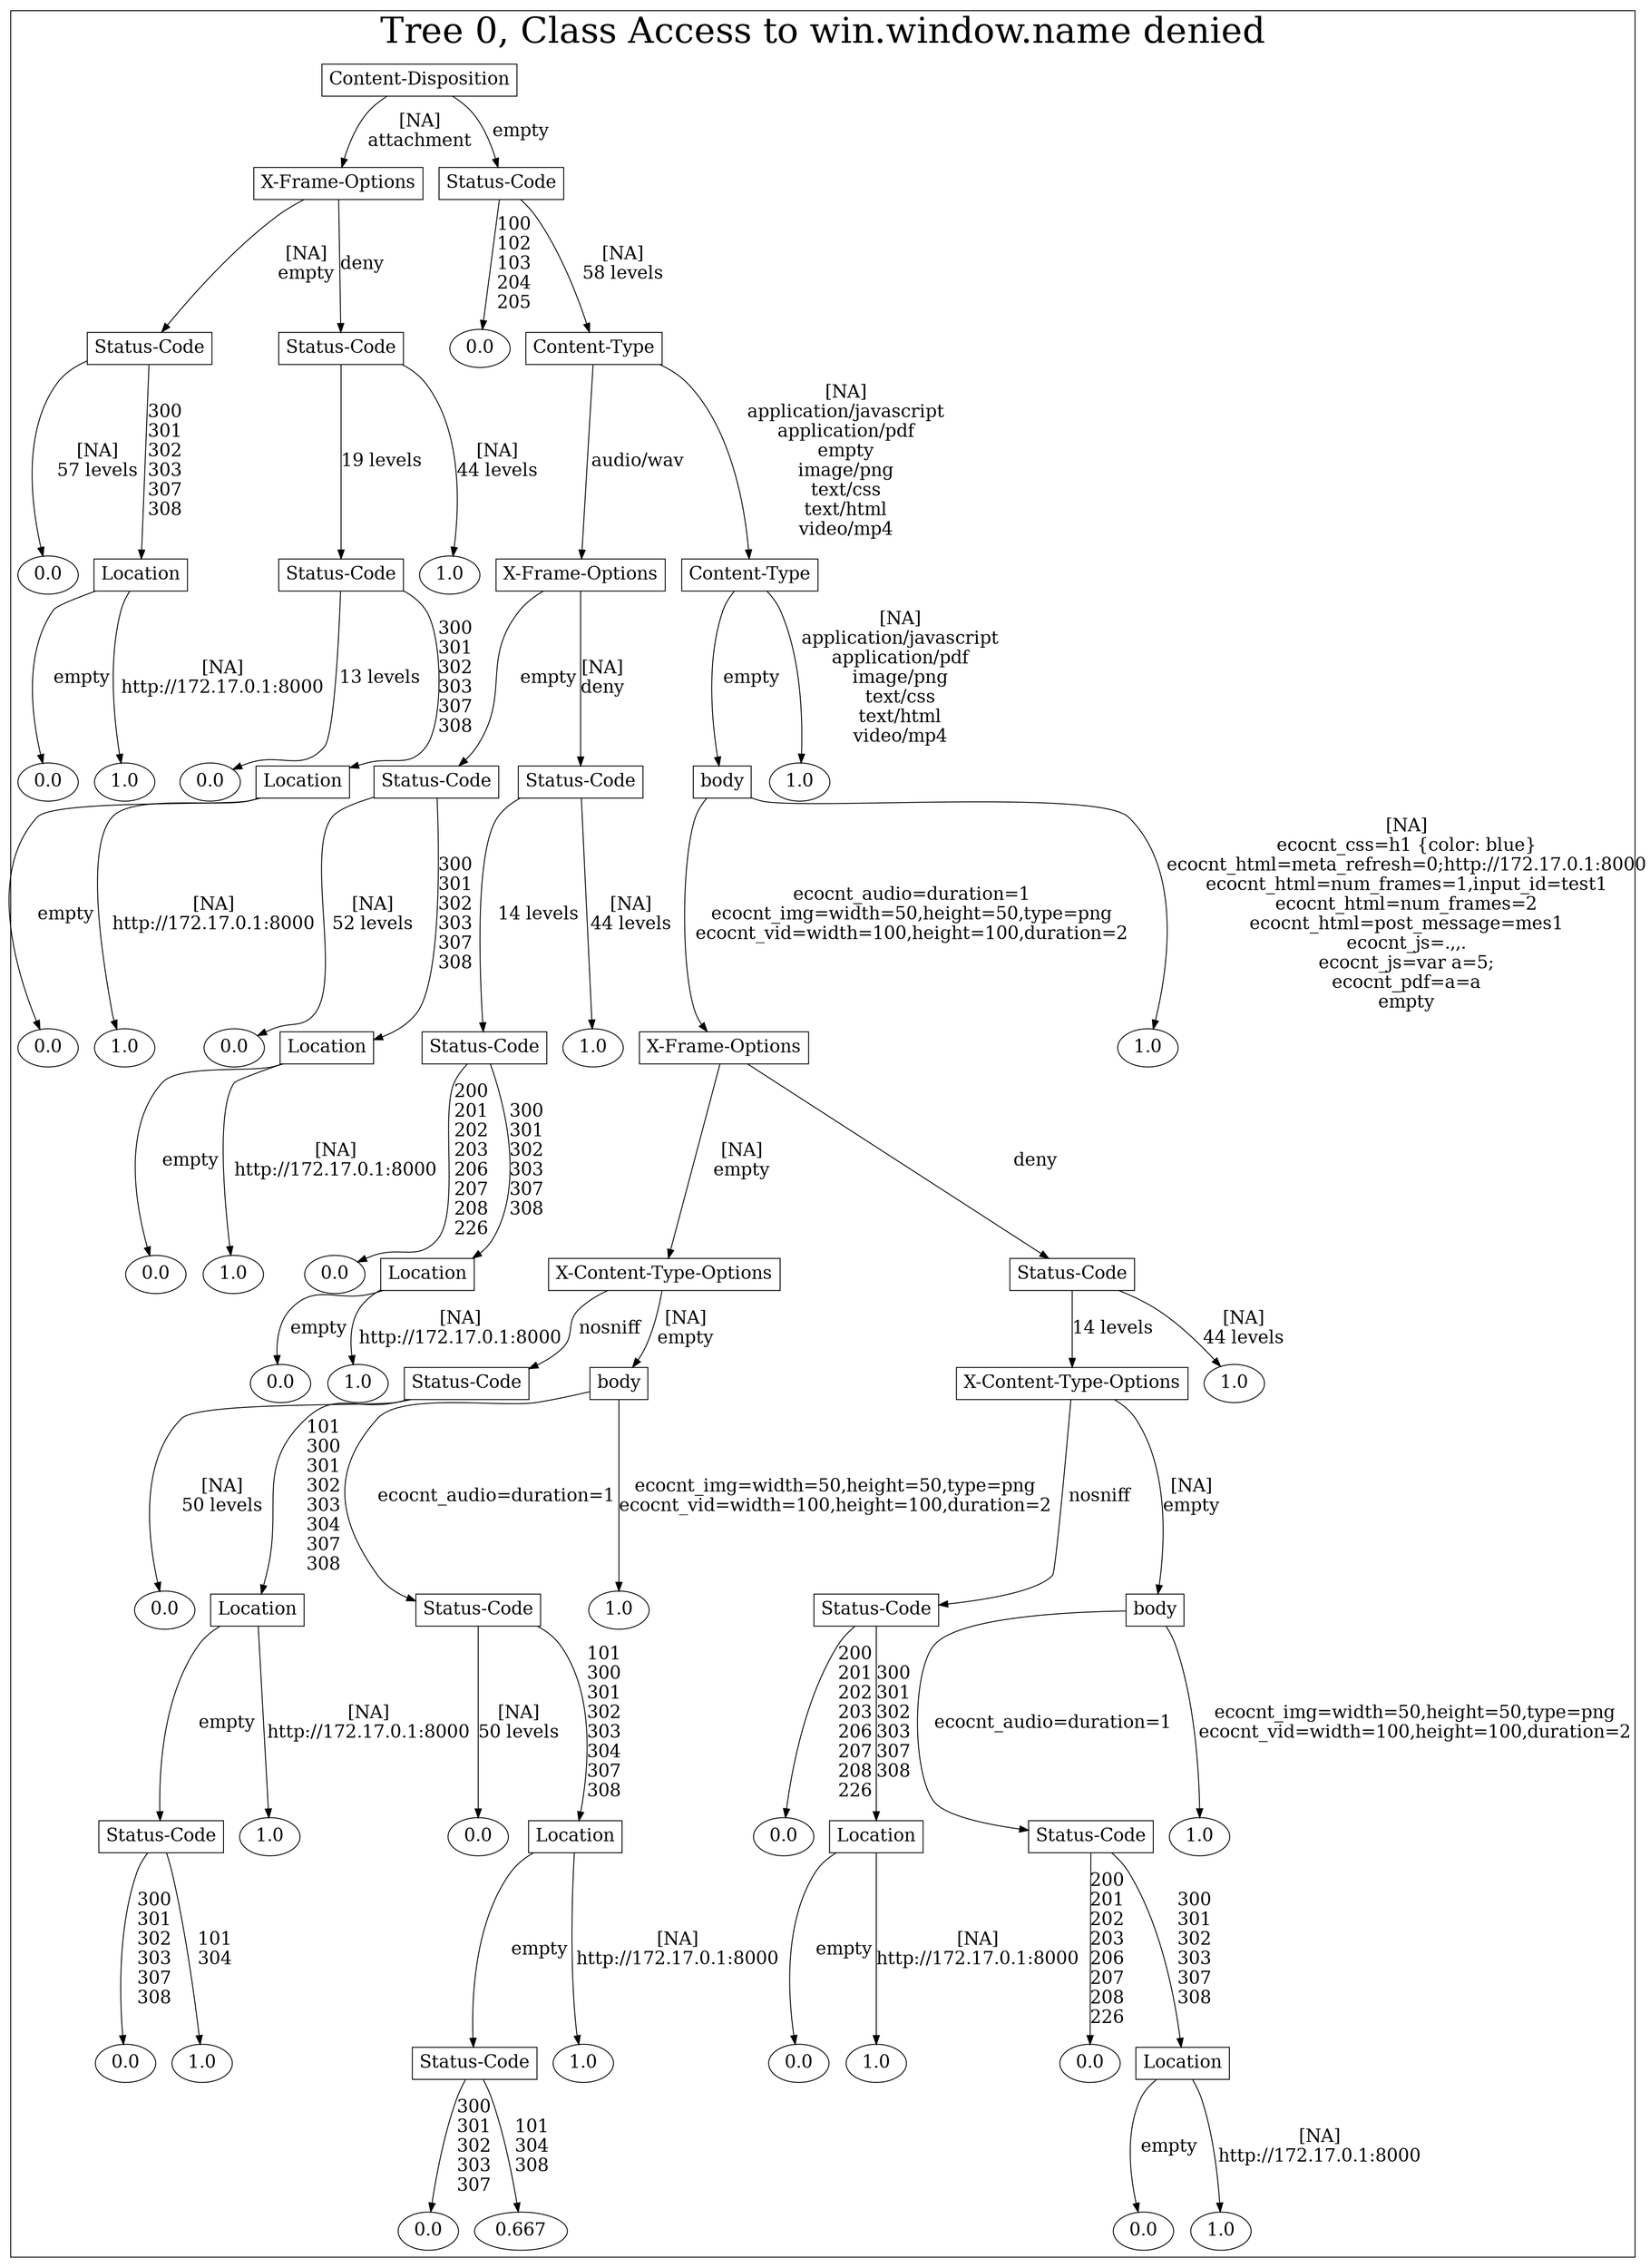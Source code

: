 /*
Generated by:
    http://https://github.com/h2oai/h2o-3/tree/master/h2o-genmodel/src/main/java/hex/genmodel/tools/PrintMojo.java
*/

/*
On a mac:

$ brew install graphviz
$ dot -Tpng file.gv -o file.png
$ open file.png
*/

digraph G {

subgraph cluster_0 {
/* Nodes */

/* Level 0 */
{
"SG_0_Node_0" [shape=box, fontsize=20, label="Content-Disposition"]
}

/* Level 1 */
{
"SG_0_Node_1" [shape=box, fontsize=20, label="X-Frame-Options"]
"SG_0_Node_2" [shape=box, fontsize=20, label="Status-Code"]
}

/* Level 2 */
{
"SG_0_Node_3" [shape=box, fontsize=20, label="Status-Code"]
"SG_0_Node_4" [shape=box, fontsize=20, label="Status-Code"]
"SG_0_Node_34" [fontsize=20, label="0.0"]
"SG_0_Node_5" [shape=box, fontsize=20, label="Content-Type"]
}

/* Level 3 */
{
"SG_0_Node_35" [fontsize=20, label="0.0"]
"SG_0_Node_6" [shape=box, fontsize=20, label="Location"]
"SG_0_Node_7" [shape=box, fontsize=20, label="Status-Code"]
"SG_0_Node_36" [fontsize=20, label="1.0"]
"SG_0_Node_8" [shape=box, fontsize=20, label="X-Frame-Options"]
"SG_0_Node_9" [shape=box, fontsize=20, label="Content-Type"]
}

/* Level 4 */
{
"SG_0_Node_37" [fontsize=20, label="0.0"]
"SG_0_Node_38" [fontsize=20, label="1.0"]
"SG_0_Node_39" [fontsize=20, label="0.0"]
"SG_0_Node_10" [shape=box, fontsize=20, label="Location"]
"SG_0_Node_11" [shape=box, fontsize=20, label="Status-Code"]
"SG_0_Node_12" [shape=box, fontsize=20, label="Status-Code"]
"SG_0_Node_13" [shape=box, fontsize=20, label="body"]
"SG_0_Node_40" [fontsize=20, label="1.0"]
}

/* Level 5 */
{
"SG_0_Node_41" [fontsize=20, label="0.0"]
"SG_0_Node_42" [fontsize=20, label="1.0"]
"SG_0_Node_43" [fontsize=20, label="0.0"]
"SG_0_Node_14" [shape=box, fontsize=20, label="Location"]
"SG_0_Node_15" [shape=box, fontsize=20, label="Status-Code"]
"SG_0_Node_44" [fontsize=20, label="1.0"]
"SG_0_Node_16" [shape=box, fontsize=20, label="X-Frame-Options"]
"SG_0_Node_45" [fontsize=20, label="1.0"]
}

/* Level 6 */
{
"SG_0_Node_46" [fontsize=20, label="0.0"]
"SG_0_Node_47" [fontsize=20, label="1.0"]
"SG_0_Node_48" [fontsize=20, label="0.0"]
"SG_0_Node_17" [shape=box, fontsize=20, label="Location"]
"SG_0_Node_18" [shape=box, fontsize=20, label="X-Content-Type-Options"]
"SG_0_Node_19" [shape=box, fontsize=20, label="Status-Code"]
}

/* Level 7 */
{
"SG_0_Node_49" [fontsize=20, label="0.0"]
"SG_0_Node_50" [fontsize=20, label="1.0"]
"SG_0_Node_20" [shape=box, fontsize=20, label="Status-Code"]
"SG_0_Node_21" [shape=box, fontsize=20, label="body"]
"SG_0_Node_22" [shape=box, fontsize=20, label="X-Content-Type-Options"]
"SG_0_Node_51" [fontsize=20, label="1.0"]
}

/* Level 8 */
{
"SG_0_Node_52" [fontsize=20, label="0.0"]
"SG_0_Node_23" [shape=box, fontsize=20, label="Location"]
"SG_0_Node_24" [shape=box, fontsize=20, label="Status-Code"]
"SG_0_Node_53" [fontsize=20, label="1.0"]
"SG_0_Node_25" [shape=box, fontsize=20, label="Status-Code"]
"SG_0_Node_26" [shape=box, fontsize=20, label="body"]
}

/* Level 9 */
{
"SG_0_Node_27" [shape=box, fontsize=20, label="Status-Code"]
"SG_0_Node_54" [fontsize=20, label="1.0"]
"SG_0_Node_55" [fontsize=20, label="0.0"]
"SG_0_Node_28" [shape=box, fontsize=20, label="Location"]
"SG_0_Node_56" [fontsize=20, label="0.0"]
"SG_0_Node_29" [shape=box, fontsize=20, label="Location"]
"SG_0_Node_30" [shape=box, fontsize=20, label="Status-Code"]
"SG_0_Node_57" [fontsize=20, label="1.0"]
}

/* Level 10 */
{
"SG_0_Node_58" [fontsize=20, label="0.0"]
"SG_0_Node_59" [fontsize=20, label="1.0"]
"SG_0_Node_31" [shape=box, fontsize=20, label="Status-Code"]
"SG_0_Node_60" [fontsize=20, label="1.0"]
"SG_0_Node_61" [fontsize=20, label="0.0"]
"SG_0_Node_62" [fontsize=20, label="1.0"]
"SG_0_Node_63" [fontsize=20, label="0.0"]
"SG_0_Node_32" [shape=box, fontsize=20, label="Location"]
}

/* Level 11 */
{
"SG_0_Node_64" [fontsize=20, label="0.0"]
"SG_0_Node_65" [fontsize=20, label="0.667"]
"SG_0_Node_66" [fontsize=20, label="0.0"]
"SG_0_Node_67" [fontsize=20, label="1.0"]
}

/* Edges */
"SG_0_Node_0" -> "SG_0_Node_1" [fontsize=20, label="[NA]
attachment
"]
"SG_0_Node_0" -> "SG_0_Node_2" [fontsize=20, label="empty
"]
"SG_0_Node_2" -> "SG_0_Node_34" [fontsize=20, label="100
102
103
204
205
"]
"SG_0_Node_2" -> "SG_0_Node_5" [fontsize=20, label="[NA]
58 levels
"]
"SG_0_Node_5" -> "SG_0_Node_8" [fontsize=20, label="audio/wav
"]
"SG_0_Node_5" -> "SG_0_Node_9" [fontsize=20, label="[NA]
application/javascript
application/pdf
empty
image/png
text/css
text/html
video/mp4
"]
"SG_0_Node_9" -> "SG_0_Node_13" [fontsize=20, label="empty
"]
"SG_0_Node_9" -> "SG_0_Node_40" [fontsize=20, label="[NA]
application/javascript
application/pdf
image/png
text/css
text/html
video/mp4
"]
"SG_0_Node_13" -> "SG_0_Node_16" [fontsize=20, label="ecocnt_audio=duration=1
ecocnt_img=width=50,height=50,type=png
ecocnt_vid=width=100,height=100,duration=2
"]
"SG_0_Node_13" -> "SG_0_Node_45" [fontsize=20, label="[NA]
ecocnt_css=h1 {color: blue}
ecocnt_html=meta_refresh=0;http://172.17.0.1:8000
ecocnt_html=num_frames=1,input_id=test1
ecocnt_html=num_frames=2
ecocnt_html=post_message=mes1
ecocnt_js=.,,.
ecocnt_js=var a=5;
ecocnt_pdf=a=a
empty
"]
"SG_0_Node_16" -> "SG_0_Node_18" [fontsize=20, label="[NA]
empty
"]
"SG_0_Node_16" -> "SG_0_Node_19" [fontsize=20, label="deny
"]
"SG_0_Node_19" -> "SG_0_Node_22" [fontsize=20, label="14 levels
"]
"SG_0_Node_19" -> "SG_0_Node_51" [fontsize=20, label="[NA]
44 levels
"]
"SG_0_Node_22" -> "SG_0_Node_25" [fontsize=20, label="nosniff
"]
"SG_0_Node_22" -> "SG_0_Node_26" [fontsize=20, label="[NA]
empty
"]
"SG_0_Node_26" -> "SG_0_Node_30" [fontsize=20, label="ecocnt_audio=duration=1
"]
"SG_0_Node_26" -> "SG_0_Node_57" [fontsize=20, label="ecocnt_img=width=50,height=50,type=png
ecocnt_vid=width=100,height=100,duration=2
"]
"SG_0_Node_30" -> "SG_0_Node_63" [fontsize=20, label="200
201
202
203
206
207
208
226
"]
"SG_0_Node_30" -> "SG_0_Node_32" [fontsize=20, label="300
301
302
303
307
308
"]
"SG_0_Node_32" -> "SG_0_Node_66" [fontsize=20, label="empty
"]
"SG_0_Node_32" -> "SG_0_Node_67" [fontsize=20, label="[NA]
http://172.17.0.1:8000
"]
"SG_0_Node_25" -> "SG_0_Node_56" [fontsize=20, label="200
201
202
203
206
207
208
226
"]
"SG_0_Node_25" -> "SG_0_Node_29" [fontsize=20, label="300
301
302
303
307
308
"]
"SG_0_Node_29" -> "SG_0_Node_61" [fontsize=20, label="empty
"]
"SG_0_Node_29" -> "SG_0_Node_62" [fontsize=20, label="[NA]
http://172.17.0.1:8000
"]
"SG_0_Node_18" -> "SG_0_Node_20" [fontsize=20, label="nosniff
"]
"SG_0_Node_18" -> "SG_0_Node_21" [fontsize=20, label="[NA]
empty
"]
"SG_0_Node_21" -> "SG_0_Node_24" [fontsize=20, label="ecocnt_audio=duration=1
"]
"SG_0_Node_21" -> "SG_0_Node_53" [fontsize=20, label="ecocnt_img=width=50,height=50,type=png
ecocnt_vid=width=100,height=100,duration=2
"]
"SG_0_Node_24" -> "SG_0_Node_55" [fontsize=20, label="[NA]
50 levels
"]
"SG_0_Node_24" -> "SG_0_Node_28" [fontsize=20, label="101
300
301
302
303
304
307
308
"]
"SG_0_Node_28" -> "SG_0_Node_31" [fontsize=20, label="empty
"]
"SG_0_Node_28" -> "SG_0_Node_60" [fontsize=20, label="[NA]
http://172.17.0.1:8000
"]
"SG_0_Node_31" -> "SG_0_Node_64" [fontsize=20, label="300
301
302
303
307
"]
"SG_0_Node_31" -> "SG_0_Node_65" [fontsize=20, label="101
304
308
"]
"SG_0_Node_20" -> "SG_0_Node_52" [fontsize=20, label="[NA]
50 levels
"]
"SG_0_Node_20" -> "SG_0_Node_23" [fontsize=20, label="101
300
301
302
303
304
307
308
"]
"SG_0_Node_23" -> "SG_0_Node_27" [fontsize=20, label="empty
"]
"SG_0_Node_23" -> "SG_0_Node_54" [fontsize=20, label="[NA]
http://172.17.0.1:8000
"]
"SG_0_Node_27" -> "SG_0_Node_58" [fontsize=20, label="300
301
302
303
307
308
"]
"SG_0_Node_27" -> "SG_0_Node_59" [fontsize=20, label="101
304
"]
"SG_0_Node_8" -> "SG_0_Node_11" [fontsize=20, label="empty
"]
"SG_0_Node_8" -> "SG_0_Node_12" [fontsize=20, label="[NA]
deny
"]
"SG_0_Node_12" -> "SG_0_Node_15" [fontsize=20, label="14 levels
"]
"SG_0_Node_12" -> "SG_0_Node_44" [fontsize=20, label="[NA]
44 levels
"]
"SG_0_Node_15" -> "SG_0_Node_48" [fontsize=20, label="200
201
202
203
206
207
208
226
"]
"SG_0_Node_15" -> "SG_0_Node_17" [fontsize=20, label="300
301
302
303
307
308
"]
"SG_0_Node_17" -> "SG_0_Node_49" [fontsize=20, label="empty
"]
"SG_0_Node_17" -> "SG_0_Node_50" [fontsize=20, label="[NA]
http://172.17.0.1:8000
"]
"SG_0_Node_11" -> "SG_0_Node_43" [fontsize=20, label="[NA]
52 levels
"]
"SG_0_Node_11" -> "SG_0_Node_14" [fontsize=20, label="300
301
302
303
307
308
"]
"SG_0_Node_14" -> "SG_0_Node_46" [fontsize=20, label="empty
"]
"SG_0_Node_14" -> "SG_0_Node_47" [fontsize=20, label="[NA]
http://172.17.0.1:8000
"]
"SG_0_Node_1" -> "SG_0_Node_3" [fontsize=20, label="[NA]
empty
"]
"SG_0_Node_1" -> "SG_0_Node_4" [fontsize=20, label="deny
"]
"SG_0_Node_4" -> "SG_0_Node_7" [fontsize=20, label="19 levels
"]
"SG_0_Node_4" -> "SG_0_Node_36" [fontsize=20, label="[NA]
44 levels
"]
"SG_0_Node_7" -> "SG_0_Node_39" [fontsize=20, label="13 levels
"]
"SG_0_Node_7" -> "SG_0_Node_10" [fontsize=20, label="300
301
302
303
307
308
"]
"SG_0_Node_10" -> "SG_0_Node_41" [fontsize=20, label="empty
"]
"SG_0_Node_10" -> "SG_0_Node_42" [fontsize=20, label="[NA]
http://172.17.0.1:8000
"]
"SG_0_Node_3" -> "SG_0_Node_35" [fontsize=20, label="[NA]
57 levels
"]
"SG_0_Node_3" -> "SG_0_Node_6" [fontsize=20, label="300
301
302
303
307
308
"]
"SG_0_Node_6" -> "SG_0_Node_37" [fontsize=20, label="empty
"]
"SG_0_Node_6" -> "SG_0_Node_38" [fontsize=20, label="[NA]
http://172.17.0.1:8000
"]

fontsize=40
label="Tree 0, Class Access to win.window.name denied"
}

}

